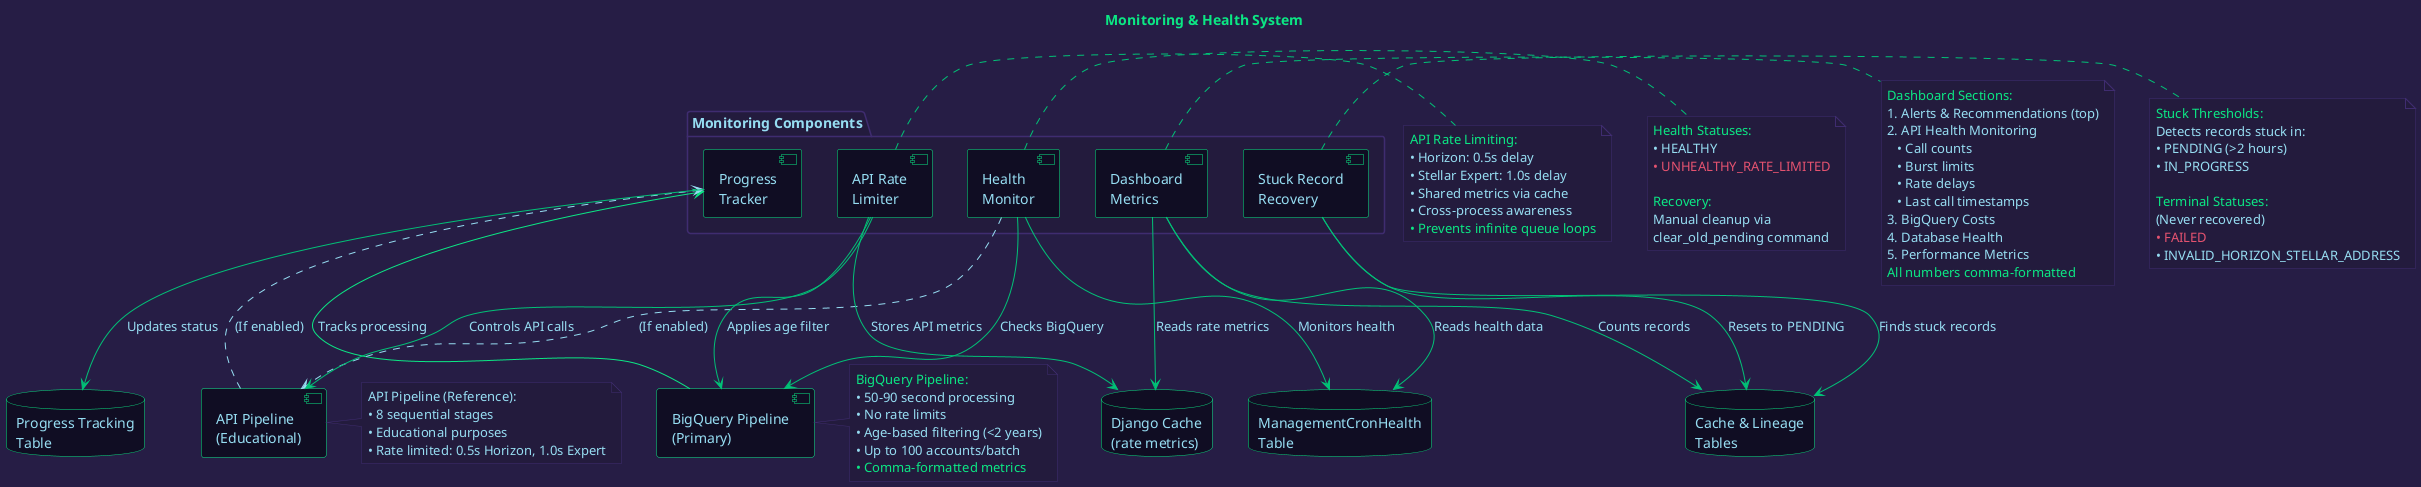 @startuml Monitoring System

skinparam backgroundColor #261D45
skinparam defaultFontColor #96DDF2

skinparam component {
  BackgroundColor #100D23
  BorderColor #0BE784
  FontColor #96DDF2
  ArrowColor #01C176
}

skinparam database {
  BackgroundColor #100D23
  BorderColor #0BE784
  FontColor #96DDF2
}

skinparam package {
  BackgroundColor #231B3D
  BorderColor #3f2c70
  FontColor #96DDF2
}

skinparam note {
  BackgroundColor #231B3D
  BorderColor #3f2c70
  FontColor #96DDF2
}

title <color:#0BE784>Monitoring & Health System

package "Monitoring Components" #231B3D {
  component "Health\nMonitor" as HealthMonitor
  component "Stuck Record\nRecovery" as Recovery
  component "Progress\nTracker" as ProgressTracker
  component "API Rate\nLimiter" as RateLimiter
  component "Dashboard\nMetrics" as Dashboard
}

component "BigQuery Pipeline\n(Primary)" as BQPipeline
component "API Pipeline\n(Educational)" as APIPipeline

database "ManagementCronHealth\nTable" as HealthDB
database "Progress Tracking\nTable" as ProgressDB
database "Cache & Lineage\nTables" as DataDB
database "Django Cache\n(rate metrics)" as CacheDB

BQPipeline -[#0BE784]-> ProgressTracker : "Tracks processing"
APIPipeline -[#96DDF2,dashed]-> ProgressTracker : "(If enabled)"

ProgressTracker -[#01C176]-> ProgressDB : "Updates status"

HealthMonitor -[#01C176]-> HealthDB : "Monitors health"
HealthMonitor -[#01C176]-> BQPipeline : "Checks BigQuery"
HealthMonitor -[#96DDF2,dashed]-> APIPipeline : "(If enabled)"

Recovery -[#01C176]-> DataDB : "Finds stuck records"
Recovery -[#01C176]-> DataDB : "Resets to PENDING"

RateLimiter -[#01C176]-> CacheDB : "Stores API metrics"
RateLimiter -[#01C176]-> APIPipeline : "Controls API calls"
RateLimiter -[#01C176]-> BQPipeline : "Applies age filter"

Dashboard -[#01C176]-> HealthDB : "Reads health data"
Dashboard -[#01C176]-> CacheDB : "Reads rate metrics"
Dashboard -[#01C176]-> DataDB : "Counts records"

note right of BQPipeline #231B3D
  <color:#0BE784>BigQuery Pipeline:
  <color:#96DDF2>• 50-90 second processing
  <color:#96DDF2>• No rate limits
  <color:#96DDF2>• Age-based filtering (<2 years)
  <color:#96DDF2>• Up to 100 accounts/batch
  <color:#0BE784>• Comma-formatted metrics
end note

note right of APIPipeline #231B3D
  <color:#96DDF2>API Pipeline (Reference):
  <color:#96DDF2>• 8 sequential stages
  <color:#96DDF2>• Educational purposes
  <color:#96DDF2>• Rate limited: 0.5s Horizon, 1.0s Expert
end note

note right of HealthMonitor #231B3D
  <color:#0BE784>Health Statuses:
  <color:#96DDF2>• HEALTHY
  <color:#E5526F>• UNHEALTHY_RATE_LIMITED
  
  <color:#0BE784>Recovery:
  <color:#96DDF2>Manual cleanup via
  clear_old_pending command
end note

note right of Recovery #231B3D
  <color:#0BE784>Stuck Thresholds:
  <color:#96DDF2>Detects records stuck in:
  • PENDING (>2 hours)
  • IN_PROGRESS
  
  <color:#0BE784>Terminal Statuses:
  <color:#96DDF2>(Never recovered)
  <color:#E5526F>• FAILED
  • INVALID_HORIZON_STELLAR_ADDRESS
end note

note right of RateLimiter #231B3D
  <color:#0BE784>API Rate Limiting:
  <color:#96DDF2>• Horizon: 0.5s delay
  <color:#96DDF2>• Stellar Expert: 1.0s delay
  <color:#96DDF2>• Shared metrics via cache
  <color:#96DDF2>• Cross-process awareness
  <color:#0BE784>• Prevents infinite queue loops
end note

note right of Dashboard #231B3D
  <color:#0BE784>Dashboard Sections:
  <color:#96DDF2>1. Alerts & Recommendations (top)
  <color:#96DDF2>2. API Health Monitoring
  <color:#96DDF2>   • Call counts
  <color:#96DDF2>   • Burst limits
  <color:#96DDF2>   • Rate delays
  <color:#96DDF2>   • Last call timestamps
  <color:#96DDF2>3. BigQuery Costs
  <color:#96DDF2>4. Database Health
  <color:#96DDF2>5. Performance Metrics
  <color:#0BE784>All numbers comma-formatted
end note

@enduml

